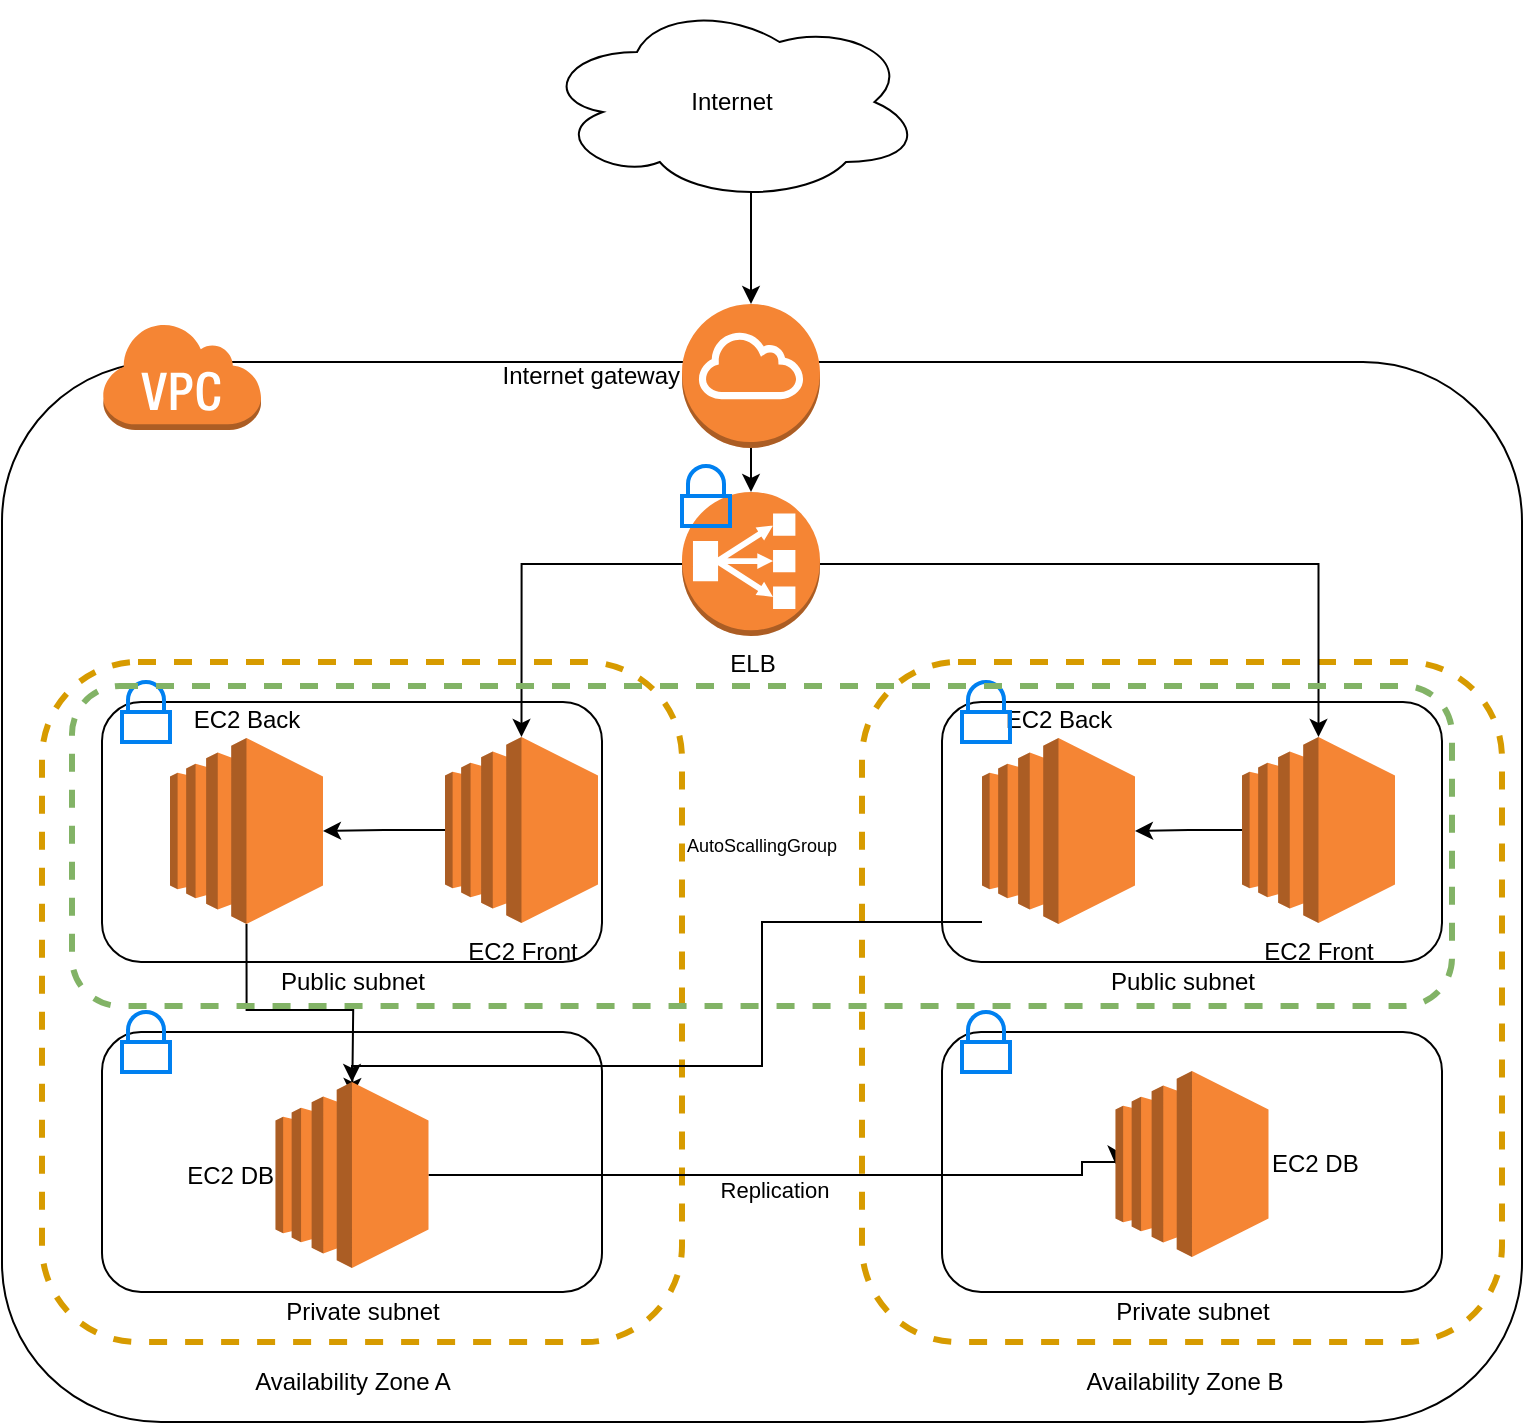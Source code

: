 <mxfile version="14.2.4" type="device"><diagram id="4DazQf5wxS-ES-7zrCo3" name="Page-1"><mxGraphModel dx="962" dy="1767" grid="1" gridSize="10" guides="1" tooltips="1" connect="1" arrows="1" fold="1" page="1" pageScale="1" pageWidth="827" pageHeight="1169" math="0" shadow="0"><root><mxCell id="0"/><mxCell id="1" parent="0"/><mxCell id="xWjqfo-FLwibE_bOkE2Y-2" value="" style="rounded=1;whiteSpace=wrap;html=1;" parent="1" vertex="1"><mxGeometry x="40" y="160" width="760" height="530" as="geometry"/></mxCell><mxCell id="xWjqfo-FLwibE_bOkE2Y-13" value="" style="rounded=1;whiteSpace=wrap;html=1;dashed=1;strokeColor=#d79b00;fillColor=none;strokeWidth=3;shadow=0;" parent="1" vertex="1"><mxGeometry x="60" y="310" width="320" height="340" as="geometry"/></mxCell><mxCell id="xWjqfo-FLwibE_bOkE2Y-12" value="" style="rounded=1;whiteSpace=wrap;html=1;" parent="1" vertex="1"><mxGeometry x="510" y="330" width="250" height="130" as="geometry"/></mxCell><mxCell id="xWjqfo-FLwibE_bOkE2Y-15" value="" style="rounded=1;whiteSpace=wrap;html=1;dashed=1;strokeColor=#d79b00;fillColor=none;strokeWidth=3;" parent="1" vertex="1"><mxGeometry x="470" y="310" width="320" height="340" as="geometry"/></mxCell><mxCell id="xWjqfo-FLwibE_bOkE2Y-9" value="" style="rounded=1;whiteSpace=wrap;html=1;" parent="1" vertex="1"><mxGeometry x="90" y="330" width="250" height="130" as="geometry"/></mxCell><mxCell id="xWjqfo-FLwibE_bOkE2Y-5" style="edgeStyle=orthogonalEdgeStyle;rounded=0;orthogonalLoop=1;jettySize=auto;html=1;exitX=0.55;exitY=0.95;exitDx=0;exitDy=0;exitPerimeter=0;" parent="1" source="xWjqfo-FLwibE_bOkE2Y-1" target="xWjqfo-FLwibE_bOkE2Y-4" edge="1"><mxGeometry relative="1" as="geometry"/></mxCell><mxCell id="xWjqfo-FLwibE_bOkE2Y-1" value="Internet" style="ellipse;shape=cloud;whiteSpace=wrap;html=1;" parent="1" vertex="1"><mxGeometry x="310" y="-20" width="190" height="100" as="geometry"/></mxCell><mxCell id="xWjqfo-FLwibE_bOkE2Y-3" value="" style="outlineConnect=0;dashed=0;verticalLabelPosition=bottom;verticalAlign=top;align=center;html=1;shape=mxgraph.aws3.virtual_private_cloud;fillColor=#F58534;gradientColor=none;" parent="1" vertex="1"><mxGeometry x="90" y="140" width="79.5" height="54" as="geometry"/></mxCell><mxCell id="xWjqfo-FLwibE_bOkE2Y-7" style="edgeStyle=orthogonalEdgeStyle;rounded=0;orthogonalLoop=1;jettySize=auto;html=1;" parent="1" source="xWjqfo-FLwibE_bOkE2Y-4" target="xWjqfo-FLwibE_bOkE2Y-6" edge="1"><mxGeometry relative="1" as="geometry"/></mxCell><mxCell id="xWjqfo-FLwibE_bOkE2Y-4" value="Internet gateway" style="outlineConnect=0;dashed=0;verticalLabelPosition=middle;verticalAlign=middle;align=right;html=1;shape=mxgraph.aws3.internet_gateway;fillColor=#F58534;gradientColor=none;labelPosition=left;" parent="1" vertex="1"><mxGeometry x="380" y="131" width="69" height="72" as="geometry"/></mxCell><mxCell id="xWjqfo-FLwibE_bOkE2Y-55" style="edgeStyle=orthogonalEdgeStyle;rounded=0;orthogonalLoop=1;jettySize=auto;html=1;entryX=0.5;entryY=0;entryDx=0;entryDy=0;entryPerimeter=0;" parent="1" source="xWjqfo-FLwibE_bOkE2Y-6" target="QajJfX3lULtS6zo-dKJs-2" edge="1"><mxGeometry relative="1" as="geometry"/></mxCell><mxCell id="xWjqfo-FLwibE_bOkE2Y-56" style="edgeStyle=orthogonalEdgeStyle;rounded=0;orthogonalLoop=1;jettySize=auto;html=1;" parent="1" source="xWjqfo-FLwibE_bOkE2Y-6" target="QajJfX3lULtS6zo-dKJs-4" edge="1"><mxGeometry relative="1" as="geometry"/></mxCell><mxCell id="xWjqfo-FLwibE_bOkE2Y-10" value="" style="rounded=1;whiteSpace=wrap;html=1;" parent="1" vertex="1"><mxGeometry x="90" y="495" width="250" height="130" as="geometry"/></mxCell><mxCell id="xWjqfo-FLwibE_bOkE2Y-11" value="" style="rounded=1;whiteSpace=wrap;html=1;" parent="1" vertex="1"><mxGeometry x="510" y="495" width="250" height="130" as="geometry"/></mxCell><mxCell id="xWjqfo-FLwibE_bOkE2Y-14" value="Availability Zone A" style="text;html=1;strokeColor=none;fillColor=none;align=center;verticalAlign=middle;whiteSpace=wrap;rounded=0;dashed=1;" parent="1" vertex="1"><mxGeometry x="137.75" y="660" width="155" height="20" as="geometry"/></mxCell><mxCell id="xWjqfo-FLwibE_bOkE2Y-16" value="Availability Zone B" style="text;html=1;strokeColor=none;fillColor=none;align=center;verticalAlign=middle;whiteSpace=wrap;rounded=0;dashed=1;" parent="1" vertex="1"><mxGeometry x="553.5" y="660" width="155" height="20" as="geometry"/></mxCell><mxCell id="xWjqfo-FLwibE_bOkE2Y-60" style="edgeStyle=orthogonalEdgeStyle;rounded=0;orthogonalLoop=1;jettySize=auto;html=1;exitX=0.5;exitY=1;exitDx=0;exitDy=0;exitPerimeter=0;" parent="1" source="xWjqfo-FLwibE_bOkE2Y-17" edge="1"><mxGeometry relative="1" as="geometry"><mxPoint x="215.1" y="527" as="targetPoint"/></mxGeometry></mxCell><mxCell id="xWjqfo-FLwibE_bOkE2Y-17" value="&lt;div&gt;EC2 Back&lt;/div&gt;" style="outlineConnect=0;dashed=0;verticalLabelPosition=top;verticalAlign=bottom;align=center;html=1;shape=mxgraph.aws3.ec2;fillColor=#F58534;gradientColor=none;strokeWidth=3;labelPosition=center;" parent="1" vertex="1"><mxGeometry x="124" y="348" width="76.5" height="93" as="geometry"/></mxCell><mxCell id="xWjqfo-FLwibE_bOkE2Y-62" style="edgeStyle=orthogonalEdgeStyle;rounded=0;orthogonalLoop=1;jettySize=auto;html=1;" parent="1" source="xWjqfo-FLwibE_bOkE2Y-18" target="TkgTN4uFh0dzm80SO4qh-1" edge="1"><mxGeometry relative="1" as="geometry"><Array as="points"><mxPoint x="420" y="440"/><mxPoint x="420" y="512"/><mxPoint x="215" y="512"/></Array><mxPoint x="215" y="527" as="targetPoint"/></mxGeometry></mxCell><mxCell id="xWjqfo-FLwibE_bOkE2Y-18" value="EC2 Back" style="outlineConnect=0;dashed=0;verticalLabelPosition=top;verticalAlign=bottom;align=center;html=1;shape=mxgraph.aws3.ec2;fillColor=#F58534;gradientColor=none;strokeWidth=3;labelPosition=center;" parent="1" vertex="1"><mxGeometry x="530" y="348" width="76.5" height="93" as="geometry"/></mxCell><mxCell id="xWjqfo-FLwibE_bOkE2Y-19" value="Public subnet" style="text;html=1;strokeColor=none;fillColor=none;align=center;verticalAlign=middle;whiteSpace=wrap;rounded=0;dashed=1;" parent="1" vertex="1"><mxGeometry x="152.5" y="460" width="125" height="20" as="geometry"/></mxCell><mxCell id="xWjqfo-FLwibE_bOkE2Y-20" value="Public subnet" style="text;html=1;strokeColor=none;fillColor=none;align=center;verticalAlign=middle;whiteSpace=wrap;rounded=0;dashed=1;" parent="1" vertex="1"><mxGeometry x="567.5" y="460" width="125" height="20" as="geometry"/></mxCell><mxCell id="xWjqfo-FLwibE_bOkE2Y-22" value="Private subnet" style="text;html=1;strokeColor=none;fillColor=none;align=center;verticalAlign=middle;whiteSpace=wrap;rounded=0;dashed=1;" parent="1" vertex="1"><mxGeometry x="157.5" y="625" width="125" height="20" as="geometry"/></mxCell><mxCell id="xWjqfo-FLwibE_bOkE2Y-24" value="Private subnet" style="text;html=1;strokeColor=none;fillColor=none;align=center;verticalAlign=middle;whiteSpace=wrap;rounded=0;dashed=1;" parent="1" vertex="1"><mxGeometry x="572.5" y="625" width="125" height="20" as="geometry"/></mxCell><mxCell id="xWjqfo-FLwibE_bOkE2Y-58" style="edgeStyle=orthogonalEdgeStyle;rounded=0;orthogonalLoop=1;jettySize=auto;html=1;entryX=0;entryY=0.5;entryDx=0;entryDy=0;entryPerimeter=0;" parent="1" source="TkgTN4uFh0dzm80SO4qh-1" target="TkgTN4uFh0dzm80SO4qh-2" edge="1"><mxGeometry relative="1" as="geometry"><mxPoint x="239.75" y="560" as="sourcePoint"/><mxPoint x="610" y="560" as="targetPoint"/><Array as="points"><mxPoint x="580" y="567"/><mxPoint x="580" y="560"/></Array></mxGeometry></mxCell><mxCell id="xWjqfo-FLwibE_bOkE2Y-59" value="Replication" style="edgeLabel;html=1;align=center;verticalAlign=middle;resizable=0;points=[];" parent="xWjqfo-FLwibE_bOkE2Y-58" vertex="1" connectable="0"><mxGeometry x="0.092" y="-3" relative="1" as="geometry"><mxPoint x="-19.36" y="4" as="offset"/></mxGeometry></mxCell><mxCell id="xWjqfo-FLwibE_bOkE2Y-64" value="" style="html=1;verticalLabelPosition=bottom;align=center;labelBackgroundColor=#ffffff;verticalAlign=top;strokeWidth=2;strokeColor=#0080F0;shadow=0;dashed=0;shape=mxgraph.ios7.icons.locked;fillColor=none;" parent="1" vertex="1"><mxGeometry x="100" y="320" width="24" height="30" as="geometry"/></mxCell><mxCell id="xWjqfo-FLwibE_bOkE2Y-65" value="" style="html=1;verticalLabelPosition=bottom;align=center;labelBackgroundColor=#ffffff;verticalAlign=top;strokeWidth=2;strokeColor=#0080F0;shadow=0;dashed=0;shape=mxgraph.ios7.icons.locked;fillColor=none;" parent="1" vertex="1"><mxGeometry x="100" y="485" width="24" height="30" as="geometry"/></mxCell><mxCell id="xWjqfo-FLwibE_bOkE2Y-66" value="" style="html=1;verticalLabelPosition=bottom;align=center;labelBackgroundColor=#ffffff;verticalAlign=top;strokeWidth=2;strokeColor=#0080F0;shadow=0;dashed=0;shape=mxgraph.ios7.icons.locked;fillColor=none;" parent="1" vertex="1"><mxGeometry x="520" y="485" width="24" height="30" as="geometry"/></mxCell><mxCell id="xWjqfo-FLwibE_bOkE2Y-67" value="" style="html=1;verticalLabelPosition=bottom;align=center;labelBackgroundColor=#ffffff;verticalAlign=top;strokeWidth=2;strokeColor=#0080F0;shadow=0;dashed=0;shape=mxgraph.ios7.icons.locked;fillColor=none;" parent="1" vertex="1"><mxGeometry x="520" y="320" width="24" height="30" as="geometry"/></mxCell><mxCell id="xWjqfo-FLwibE_bOkE2Y-69" value="" style="group" parent="1" vertex="1" connectable="0"><mxGeometry x="380" y="212" width="69" height="85" as="geometry"/></mxCell><mxCell id="xWjqfo-FLwibE_bOkE2Y-6" value="ELB" style="outlineConnect=0;dashed=0;verticalLabelPosition=bottom;verticalAlign=top;align=center;html=1;shape=mxgraph.aws3.classic_load_balancer;fillColor=#F58534;gradientColor=none;" parent="xWjqfo-FLwibE_bOkE2Y-69" vertex="1"><mxGeometry y="13" width="69" height="72" as="geometry"/></mxCell><mxCell id="xWjqfo-FLwibE_bOkE2Y-63" value="" style="html=1;verticalLabelPosition=bottom;align=center;labelBackgroundColor=#ffffff;verticalAlign=top;strokeWidth=2;strokeColor=#0080F0;shadow=0;dashed=0;shape=mxgraph.ios7.icons.locked;fillColor=none;" parent="xWjqfo-FLwibE_bOkE2Y-69" vertex="1"><mxGeometry width="24" height="30" as="geometry"/></mxCell><mxCell id="TkgTN4uFh0dzm80SO4qh-1" value="EC2 DB" style="outlineConnect=0;dashed=0;verticalLabelPosition=middle;verticalAlign=middle;align=right;html=1;shape=mxgraph.aws3.ec2;fillColor=#F58534;gradientColor=none;labelPosition=left;" parent="1" vertex="1"><mxGeometry x="176.75" y="520" width="76.5" height="93" as="geometry"/></mxCell><mxCell id="TkgTN4uFh0dzm80SO4qh-2" value="EC2 DB" style="outlineConnect=0;dashed=0;verticalLabelPosition=middle;verticalAlign=middle;align=left;html=1;shape=mxgraph.aws3.ec2;fillColor=#F58534;gradientColor=none;labelPosition=right;" parent="1" vertex="1"><mxGeometry x="596.75" y="514.5" width="76.5" height="93" as="geometry"/></mxCell><mxCell id="QajJfX3lULtS6zo-dKJs-3" style="edgeStyle=orthogonalEdgeStyle;rounded=0;orthogonalLoop=1;jettySize=auto;html=1;entryX=1;entryY=0.5;entryDx=0;entryDy=0;entryPerimeter=0;" edge="1" parent="1" source="QajJfX3lULtS6zo-dKJs-2" target="xWjqfo-FLwibE_bOkE2Y-17"><mxGeometry relative="1" as="geometry"/></mxCell><mxCell id="QajJfX3lULtS6zo-dKJs-2" value="&lt;div&gt;EC2 Front&lt;/div&gt;" style="outlineConnect=0;dashed=0;verticalLabelPosition=bottom;verticalAlign=top;align=center;html=1;shape=mxgraph.aws3.ec2;fillColor=#F58534;gradientColor=none;strokeWidth=3;labelPosition=center;" vertex="1" parent="1"><mxGeometry x="261.5" y="347.5" width="76.5" height="93" as="geometry"/></mxCell><mxCell id="QajJfX3lULtS6zo-dKJs-5" style="edgeStyle=orthogonalEdgeStyle;rounded=0;orthogonalLoop=1;jettySize=auto;html=1;" edge="1" parent="1" source="QajJfX3lULtS6zo-dKJs-4" target="xWjqfo-FLwibE_bOkE2Y-18"><mxGeometry relative="1" as="geometry"/></mxCell><mxCell id="QajJfX3lULtS6zo-dKJs-4" value="&lt;div&gt;EC2 Front&lt;/div&gt;" style="outlineConnect=0;dashed=0;verticalLabelPosition=bottom;verticalAlign=top;align=center;html=1;shape=mxgraph.aws3.ec2;fillColor=#F58534;gradientColor=none;strokeWidth=3;labelPosition=center;" vertex="1" parent="1"><mxGeometry x="660" y="347.5" width="76.5" height="93" as="geometry"/></mxCell><mxCell id="QajJfX3lULtS6zo-dKJs-1" value="AutoScallingGroup" style="rounded=1;whiteSpace=wrap;html=1;shadow=0;dashed=1;strokeWidth=3;strokeColor=#82b366;fillColor=none;labelPosition=center;verticalLabelPosition=middle;align=center;verticalAlign=middle;fontSize=9;" vertex="1" parent="1"><mxGeometry x="75" y="322" width="690" height="160" as="geometry"/></mxCell></root></mxGraphModel></diagram></mxfile>